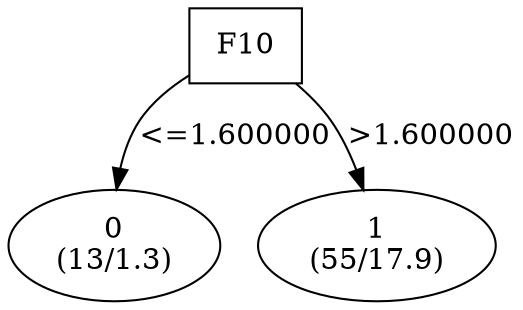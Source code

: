 digraph YaDT {
n0 [ shape=box, label="F10\n"]
n0 -> n1 [label="<=1.600000"]
n1 [ shape=ellipse, label="0\n(13/1.3)"]
n0 -> n2 [label=">1.600000"]
n2 [ shape=ellipse, label="1\n(55/17.9)"]
}

